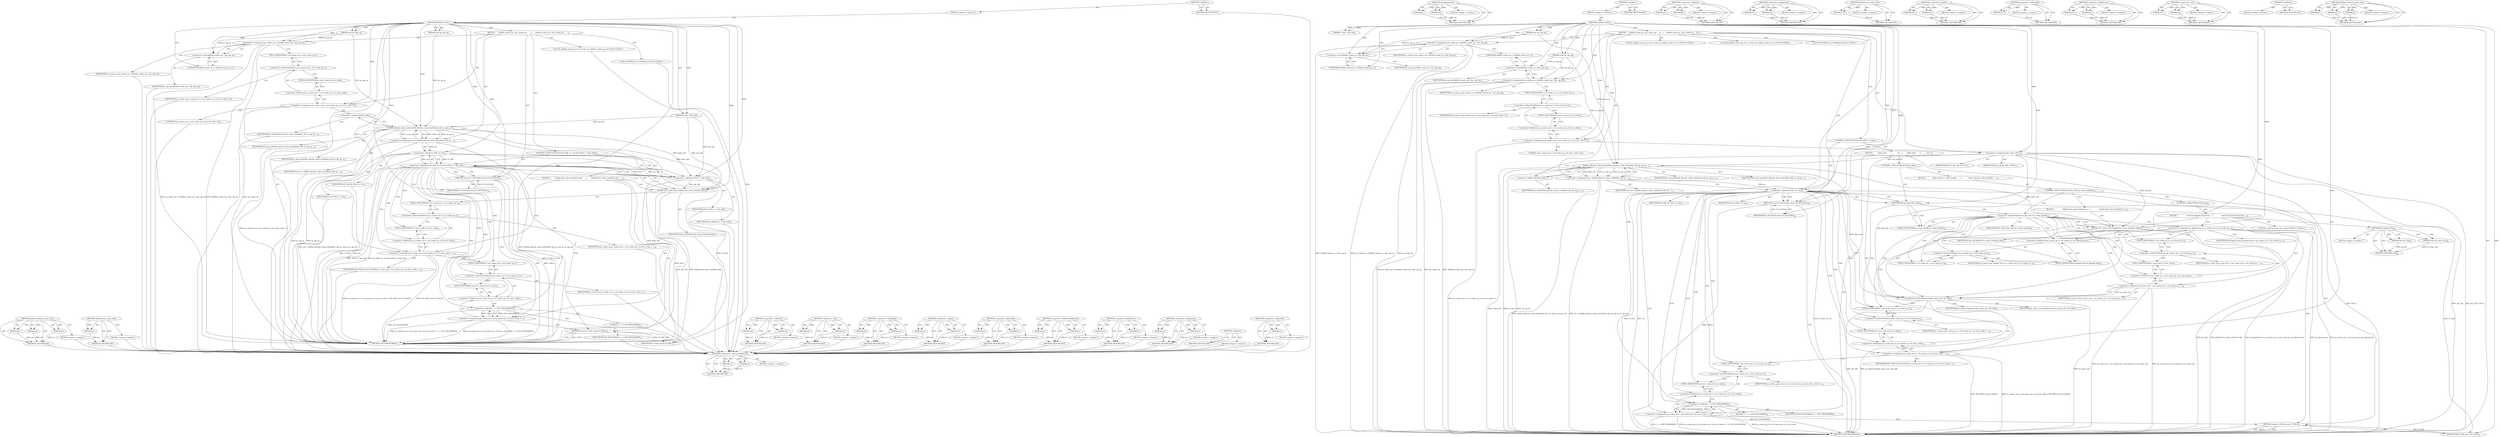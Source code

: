 digraph "ih264d_allocate_static_bufs" {
vulnerable_110 [label=<(METHOD,ih264d_allocate_static_bufs)>];
vulnerable_111 [label=<(PARAM,p1)>];
vulnerable_112 [label=<(PARAM,p2)>];
vulnerable_113 [label=<(PARAM,p3)>];
vulnerable_114 [label=<(BLOCK,&lt;empty&gt;,&lt;empty&gt;)>];
vulnerable_115 [label=<(METHOD_RETURN,ANY)>];
vulnerable_135 [label=<(METHOD,ih264d_free_static_bufs)>];
vulnerable_136 [label=<(PARAM,p1)>];
vulnerable_137 [label=<(BLOCK,&lt;empty&gt;,&lt;empty&gt;)>];
vulnerable_138 [label=<(METHOD_RETURN,ANY)>];
vulnerable_6 [label=<(METHOD,&lt;global&gt;)<SUB>1</SUB>>];
vulnerable_7 [label=<(BLOCK,&lt;empty&gt;,&lt;empty&gt;)<SUB>1</SUB>>];
vulnerable_8 [label=<(METHOD,ih264d_create)<SUB>1</SUB>>];
vulnerable_9 [label=<(PARAM,iv_obj_t *dec_hdl)<SUB>1</SUB>>];
vulnerable_10 [label=<(PARAM,void *pv_api_ip)<SUB>1</SUB>>];
vulnerable_11 [label=<(PARAM,void *pv_api_op)<SUB>1</SUB>>];
vulnerable_12 [label=<(BLOCK,{
     ih264d_create_op_t *ps_create_op;
 
    ...,{
     ih264d_create_op_t *ps_create_op;
 
    ...)<SUB>2</SUB>>];
vulnerable_13 [label="<(LOCAL,ih264d_create_op_t* ps_create_op: ih264d_create_op_t*)<SUB>3</SUB>>"];
vulnerable_14 [label="<(LOCAL,WORD32 ret: WORD32)<SUB>5</SUB>>"];
vulnerable_15 [label=<(&lt;operator&gt;.assignment,ps_create_op = (ih264d_create_op_t *)pv_api_op)<SUB>7</SUB>>];
vulnerable_16 [label=<(IDENTIFIER,ps_create_op,ps_create_op = (ih264d_create_op_t *)pv_api_op)<SUB>7</SUB>>];
vulnerable_17 [label=<(&lt;operator&gt;.cast,(ih264d_create_op_t *)pv_api_op)<SUB>7</SUB>>];
vulnerable_18 [label=<(UNKNOWN,ih264d_create_op_t *,ih264d_create_op_t *)<SUB>7</SUB>>];
vulnerable_19 [label=<(IDENTIFIER,pv_api_op,(ih264d_create_op_t *)pv_api_op)<SUB>7</SUB>>];
vulnerable_20 [label=<(&lt;operator&gt;.assignment,ps_create_op-&gt;s_ivd_create_op_t.u4_error_code = 0)<SUB>9</SUB>>];
vulnerable_21 [label=<(&lt;operator&gt;.fieldAccess,ps_create_op-&gt;s_ivd_create_op_t.u4_error_code)<SUB>9</SUB>>];
vulnerable_22 [label=<(&lt;operator&gt;.indirectFieldAccess,ps_create_op-&gt;s_ivd_create_op_t)<SUB>9</SUB>>];
vulnerable_23 [label=<(IDENTIFIER,ps_create_op,ps_create_op-&gt;s_ivd_create_op_t.u4_error_code = 0)<SUB>9</SUB>>];
vulnerable_24 [label=<(FIELD_IDENTIFIER,s_ivd_create_op_t,s_ivd_create_op_t)<SUB>9</SUB>>];
vulnerable_25 [label=<(FIELD_IDENTIFIER,u4_error_code,u4_error_code)<SUB>9</SUB>>];
vulnerable_26 [label=<(LITERAL,0,ps_create_op-&gt;s_ivd_create_op_t.u4_error_code = 0)<SUB>9</SUB>>];
vulnerable_27 [label=<(&lt;operator&gt;.assignment,ret = ih264d_allocate_static_bufs(&amp;dec_hdl, pv_...)<SUB>10</SUB>>];
vulnerable_28 [label=<(IDENTIFIER,ret,ret = ih264d_allocate_static_bufs(&amp;dec_hdl, pv_...)<SUB>10</SUB>>];
vulnerable_29 [label=<(ih264d_allocate_static_bufs,ih264d_allocate_static_bufs(&amp;dec_hdl, pv_api_ip...)<SUB>10</SUB>>];
vulnerable_30 [label=<(&lt;operator&gt;.addressOf,&amp;dec_hdl)<SUB>10</SUB>>];
vulnerable_31 [label=<(IDENTIFIER,dec_hdl,ih264d_allocate_static_bufs(&amp;dec_hdl, pv_api_ip...)<SUB>10</SUB>>];
vulnerable_32 [label=<(IDENTIFIER,pv_api_ip,ih264d_allocate_static_bufs(&amp;dec_hdl, pv_api_ip...)<SUB>10</SUB>>];
vulnerable_33 [label=<(IDENTIFIER,pv_api_op,ih264d_allocate_static_bufs(&amp;dec_hdl, pv_api_ip...)<SUB>10</SUB>>];
vulnerable_34 [label=<(CONTROL_STRUCTURE,IF,if ((IV_FAIL == ret) &amp;&amp; (NULL != dec_hdl)))<SUB>13</SUB>>];
vulnerable_35 [label=<(&lt;operator&gt;.logicalAnd,(IV_FAIL == ret) &amp;&amp; (NULL != dec_hdl))<SUB>13</SUB>>];
vulnerable_36 [label=<(&lt;operator&gt;.equals,IV_FAIL == ret)<SUB>13</SUB>>];
vulnerable_37 [label=<(IDENTIFIER,IV_FAIL,IV_FAIL == ret)<SUB>13</SUB>>];
vulnerable_38 [label=<(IDENTIFIER,ret,IV_FAIL == ret)<SUB>13</SUB>>];
vulnerable_39 [label=<(&lt;operator&gt;.notEquals,NULL != dec_hdl)<SUB>13</SUB>>];
vulnerable_40 [label=<(IDENTIFIER,NULL,NULL != dec_hdl)<SUB>13</SUB>>];
vulnerable_41 [label=<(IDENTIFIER,dec_hdl,NULL != dec_hdl)<SUB>13</SUB>>];
vulnerable_42 [label=<(BLOCK,{
        ih264d_free_static_bufs(dec_hdl);
   ...,{
        ih264d_free_static_bufs(dec_hdl);
   ...)<SUB>14</SUB>>];
vulnerable_43 [label=<(ih264d_free_static_bufs,ih264d_free_static_bufs(dec_hdl))<SUB>15</SUB>>];
vulnerable_44 [label=<(IDENTIFIER,dec_hdl,ih264d_free_static_bufs(dec_hdl))<SUB>15</SUB>>];
vulnerable_45 [label=<(&lt;operator&gt;.assignment,ps_create_op-&gt;s_ivd_create_op_t.u4_error_code =...)<SUB>16</SUB>>];
vulnerable_46 [label=<(&lt;operator&gt;.fieldAccess,ps_create_op-&gt;s_ivd_create_op_t.u4_error_code)<SUB>16</SUB>>];
vulnerable_47 [label=<(&lt;operator&gt;.indirectFieldAccess,ps_create_op-&gt;s_ivd_create_op_t)<SUB>16</SUB>>];
vulnerable_48 [label=<(IDENTIFIER,ps_create_op,ps_create_op-&gt;s_ivd_create_op_t.u4_error_code =...)<SUB>16</SUB>>];
vulnerable_49 [label=<(FIELD_IDENTIFIER,s_ivd_create_op_t,s_ivd_create_op_t)<SUB>16</SUB>>];
vulnerable_50 [label=<(FIELD_IDENTIFIER,u4_error_code,u4_error_code)<SUB>16</SUB>>];
vulnerable_51 [label=<(IDENTIFIER,IVD_MEM_ALLOC_FAILED,ps_create_op-&gt;s_ivd_create_op_t.u4_error_code =...)<SUB>16</SUB>>];
vulnerable_52 [label=<(&lt;operator&gt;.assignment,ps_create_op-&gt;s_ivd_create_op_t.u4_error_code =...)<SUB>17</SUB>>];
vulnerable_53 [label=<(&lt;operator&gt;.fieldAccess,ps_create_op-&gt;s_ivd_create_op_t.u4_error_code)<SUB>17</SUB>>];
vulnerable_54 [label=<(&lt;operator&gt;.indirectFieldAccess,ps_create_op-&gt;s_ivd_create_op_t)<SUB>17</SUB>>];
vulnerable_55 [label=<(IDENTIFIER,ps_create_op,ps_create_op-&gt;s_ivd_create_op_t.u4_error_code =...)<SUB>17</SUB>>];
vulnerable_56 [label=<(FIELD_IDENTIFIER,s_ivd_create_op_t,s_ivd_create_op_t)<SUB>17</SUB>>];
vulnerable_57 [label=<(FIELD_IDENTIFIER,u4_error_code,u4_error_code)<SUB>17</SUB>>];
vulnerable_58 [label=<(&lt;operator&gt;.shiftLeft,1 &lt;&lt; IVD_FATALERROR)<SUB>17</SUB>>];
vulnerable_59 [label=<(LITERAL,1,1 &lt;&lt; IVD_FATALERROR)<SUB>17</SUB>>];
vulnerable_60 [label=<(IDENTIFIER,IVD_FATALERROR,1 &lt;&lt; IVD_FATALERROR)<SUB>17</SUB>>];
vulnerable_61 [label=<(RETURN,return IV_FAIL;,return IV_FAIL;)<SUB>19</SUB>>];
vulnerable_62 [label=<(IDENTIFIER,IV_FAIL,return IV_FAIL;)<SUB>19</SUB>>];
vulnerable_63 [label=<(RETURN,return IV_SUCCESS;,return IV_SUCCESS;)<SUB>22</SUB>>];
vulnerable_64 [label=<(IDENTIFIER,IV_SUCCESS,return IV_SUCCESS;)<SUB>22</SUB>>];
vulnerable_65 [label=<(METHOD_RETURN,WORD32)<SUB>1</SUB>>];
vulnerable_67 [label=<(METHOD_RETURN,ANY)<SUB>1</SUB>>];
vulnerable_139 [label=<(METHOD,&lt;operator&gt;.shiftLeft)>];
vulnerable_140 [label=<(PARAM,p1)>];
vulnerable_141 [label=<(PARAM,p2)>];
vulnerable_142 [label=<(BLOCK,&lt;empty&gt;,&lt;empty&gt;)>];
vulnerable_143 [label=<(METHOD_RETURN,ANY)>];
vulnerable_95 [label=<(METHOD,&lt;operator&gt;.cast)>];
vulnerable_96 [label=<(PARAM,p1)>];
vulnerable_97 [label=<(PARAM,p2)>];
vulnerable_98 [label=<(BLOCK,&lt;empty&gt;,&lt;empty&gt;)>];
vulnerable_99 [label=<(METHOD_RETURN,ANY)>];
vulnerable_130 [label=<(METHOD,&lt;operator&gt;.notEquals)>];
vulnerable_131 [label=<(PARAM,p1)>];
vulnerable_132 [label=<(PARAM,p2)>];
vulnerable_133 [label=<(BLOCK,&lt;empty&gt;,&lt;empty&gt;)>];
vulnerable_134 [label=<(METHOD_RETURN,ANY)>];
vulnerable_125 [label=<(METHOD,&lt;operator&gt;.equals)>];
vulnerable_126 [label=<(PARAM,p1)>];
vulnerable_127 [label=<(PARAM,p2)>];
vulnerable_128 [label=<(BLOCK,&lt;empty&gt;,&lt;empty&gt;)>];
vulnerable_129 [label=<(METHOD_RETURN,ANY)>];
vulnerable_120 [label=<(METHOD,&lt;operator&gt;.logicalAnd)>];
vulnerable_121 [label=<(PARAM,p1)>];
vulnerable_122 [label=<(PARAM,p2)>];
vulnerable_123 [label=<(BLOCK,&lt;empty&gt;,&lt;empty&gt;)>];
vulnerable_124 [label=<(METHOD_RETURN,ANY)>];
vulnerable_105 [label=<(METHOD,&lt;operator&gt;.indirectFieldAccess)>];
vulnerable_106 [label=<(PARAM,p1)>];
vulnerable_107 [label=<(PARAM,p2)>];
vulnerable_108 [label=<(BLOCK,&lt;empty&gt;,&lt;empty&gt;)>];
vulnerable_109 [label=<(METHOD_RETURN,ANY)>];
vulnerable_100 [label=<(METHOD,&lt;operator&gt;.fieldAccess)>];
vulnerable_101 [label=<(PARAM,p1)>];
vulnerable_102 [label=<(PARAM,p2)>];
vulnerable_103 [label=<(BLOCK,&lt;empty&gt;,&lt;empty&gt;)>];
vulnerable_104 [label=<(METHOD_RETURN,ANY)>];
vulnerable_90 [label=<(METHOD,&lt;operator&gt;.assignment)>];
vulnerable_91 [label=<(PARAM,p1)>];
vulnerable_92 [label=<(PARAM,p2)>];
vulnerable_93 [label=<(BLOCK,&lt;empty&gt;,&lt;empty&gt;)>];
vulnerable_94 [label=<(METHOD_RETURN,ANY)>];
vulnerable_84 [label=<(METHOD,&lt;global&gt;)<SUB>1</SUB>>];
vulnerable_85 [label=<(BLOCK,&lt;empty&gt;,&lt;empty&gt;)>];
vulnerable_86 [label=<(METHOD_RETURN,ANY)>];
vulnerable_116 [label=<(METHOD,&lt;operator&gt;.addressOf)>];
vulnerable_117 [label=<(PARAM,p1)>];
vulnerable_118 [label=<(BLOCK,&lt;empty&gt;,&lt;empty&gt;)>];
vulnerable_119 [label=<(METHOD_RETURN,ANY)>];
fixed_146 [label=<(METHOD,&lt;operator&gt;.indirectFieldAccess)>];
fixed_147 [label=<(PARAM,p1)>];
fixed_148 [label=<(PARAM,p2)>];
fixed_149 [label=<(BLOCK,&lt;empty&gt;,&lt;empty&gt;)>];
fixed_150 [label=<(METHOD_RETURN,ANY)>];
fixed_170 [label=<(METHOD,pf_aligned_free)>];
fixed_171 [label=<(PARAM,p1)>];
fixed_172 [label=<(PARAM,p2)>];
fixed_173 [label=<(BLOCK,&lt;empty&gt;,&lt;empty&gt;)>];
fixed_174 [label=<(METHOD_RETURN,ANY)>];
fixed_6 [label=<(METHOD,&lt;global&gt;)<SUB>1</SUB>>];
fixed_7 [label=<(BLOCK,&lt;empty&gt;,&lt;empty&gt;)<SUB>1</SUB>>];
fixed_8 [label=<(METHOD,ih264d_create)<SUB>1</SUB>>];
fixed_9 [label=<(PARAM,iv_obj_t *dec_hdl)<SUB>1</SUB>>];
fixed_10 [label=<(PARAM,void *pv_api_ip)<SUB>1</SUB>>];
fixed_11 [label=<(PARAM,void *pv_api_op)<SUB>1</SUB>>];
fixed_12 [label=<(BLOCK,{
    ih264d_create_ip_t *ps_create_ip;
     ih...,{
    ih264d_create_ip_t *ps_create_ip;
     ih...)<SUB>2</SUB>>];
fixed_13 [label="<(LOCAL,ih264d_create_ip_t* ps_create_ip: ih264d_create_ip_t*)<SUB>3</SUB>>"];
fixed_14 [label="<(LOCAL,ih264d_create_op_t* ps_create_op: ih264d_create_op_t*)<SUB>4</SUB>>"];
fixed_15 [label="<(LOCAL,WORD32 ret: WORD32)<SUB>6</SUB>>"];
fixed_16 [label=<(&lt;operator&gt;.assignment,ps_create_ip = (ih264d_create_ip_t *)pv_api_ip)<SUB>8</SUB>>];
fixed_17 [label=<(IDENTIFIER,ps_create_ip,ps_create_ip = (ih264d_create_ip_t *)pv_api_ip)<SUB>8</SUB>>];
fixed_18 [label=<(&lt;operator&gt;.cast,(ih264d_create_ip_t *)pv_api_ip)<SUB>8</SUB>>];
fixed_19 [label=<(UNKNOWN,ih264d_create_ip_t *,ih264d_create_ip_t *)<SUB>8</SUB>>];
fixed_20 [label=<(IDENTIFIER,pv_api_ip,(ih264d_create_ip_t *)pv_api_ip)<SUB>8</SUB>>];
fixed_21 [label=<(&lt;operator&gt;.assignment,ps_create_op = (ih264d_create_op_t *)pv_api_op)<SUB>9</SUB>>];
fixed_22 [label=<(IDENTIFIER,ps_create_op,ps_create_op = (ih264d_create_op_t *)pv_api_op)<SUB>9</SUB>>];
fixed_23 [label=<(&lt;operator&gt;.cast,(ih264d_create_op_t *)pv_api_op)<SUB>9</SUB>>];
fixed_24 [label=<(UNKNOWN,ih264d_create_op_t *,ih264d_create_op_t *)<SUB>9</SUB>>];
fixed_25 [label=<(IDENTIFIER,pv_api_op,(ih264d_create_op_t *)pv_api_op)<SUB>9</SUB>>];
fixed_26 [label=<(&lt;operator&gt;.assignment,ps_create_op-&gt;s_ivd_create_op_t.u4_error_code = 0)<SUB>11</SUB>>];
fixed_27 [label=<(&lt;operator&gt;.fieldAccess,ps_create_op-&gt;s_ivd_create_op_t.u4_error_code)<SUB>11</SUB>>];
fixed_28 [label=<(&lt;operator&gt;.indirectFieldAccess,ps_create_op-&gt;s_ivd_create_op_t)<SUB>11</SUB>>];
fixed_29 [label=<(IDENTIFIER,ps_create_op,ps_create_op-&gt;s_ivd_create_op_t.u4_error_code = 0)<SUB>11</SUB>>];
fixed_30 [label=<(FIELD_IDENTIFIER,s_ivd_create_op_t,s_ivd_create_op_t)<SUB>11</SUB>>];
fixed_31 [label=<(FIELD_IDENTIFIER,u4_error_code,u4_error_code)<SUB>11</SUB>>];
fixed_32 [label=<(LITERAL,0,ps_create_op-&gt;s_ivd_create_op_t.u4_error_code = 0)<SUB>11</SUB>>];
fixed_33 [label=<(&lt;operator&gt;.assignment,dec_hdl = NULL)<SUB>12</SUB>>];
fixed_34 [label=<(IDENTIFIER,dec_hdl,dec_hdl = NULL)<SUB>12</SUB>>];
fixed_35 [label=<(IDENTIFIER,NULL,dec_hdl = NULL)<SUB>12</SUB>>];
fixed_36 [label=<(&lt;operator&gt;.assignment,ret = ih264d_allocate_static_bufs(&amp;dec_hdl, pv_...)<SUB>13</SUB>>];
fixed_37 [label=<(IDENTIFIER,ret,ret = ih264d_allocate_static_bufs(&amp;dec_hdl, pv_...)<SUB>13</SUB>>];
fixed_38 [label=<(ih264d_allocate_static_bufs,ih264d_allocate_static_bufs(&amp;dec_hdl, pv_api_ip...)<SUB>13</SUB>>];
fixed_39 [label=<(&lt;operator&gt;.addressOf,&amp;dec_hdl)<SUB>13</SUB>>];
fixed_40 [label=<(IDENTIFIER,dec_hdl,ih264d_allocate_static_bufs(&amp;dec_hdl, pv_api_ip...)<SUB>13</SUB>>];
fixed_41 [label=<(IDENTIFIER,pv_api_ip,ih264d_allocate_static_bufs(&amp;dec_hdl, pv_api_ip...)<SUB>13</SUB>>];
fixed_42 [label=<(IDENTIFIER,pv_api_op,ih264d_allocate_static_bufs(&amp;dec_hdl, pv_api_ip...)<SUB>13</SUB>>];
fixed_43 [label=<(CONTROL_STRUCTURE,IF,if (IV_FAIL == ret))<SUB>16</SUB>>];
fixed_44 [label=<(&lt;operator&gt;.equals,IV_FAIL == ret)<SUB>16</SUB>>];
fixed_45 [label=<(IDENTIFIER,IV_FAIL,IV_FAIL == ret)<SUB>16</SUB>>];
fixed_46 [label=<(IDENTIFIER,ret,IV_FAIL == ret)<SUB>16</SUB>>];
fixed_47 [label=<(BLOCK,{
        if(dec_hdl)
        {
            if(...,{
        if(dec_hdl)
        {
            if(...)<SUB>17</SUB>>];
fixed_48 [label=<(CONTROL_STRUCTURE,IF,if (dec_hdl))<SUB>18</SUB>>];
fixed_49 [label=<(IDENTIFIER,dec_hdl,if (dec_hdl))<SUB>18</SUB>>];
fixed_50 [label=<(BLOCK,{
            if(dec_hdl-&gt;pv_codec_handle)
    ...,{
            if(dec_hdl-&gt;pv_codec_handle)
    ...)<SUB>19</SUB>>];
fixed_51 [label=<(CONTROL_STRUCTURE,IF,if (dec_hdl-&gt;pv_codec_handle))<SUB>20</SUB>>];
fixed_52 [label=<(&lt;operator&gt;.indirectFieldAccess,dec_hdl-&gt;pv_codec_handle)<SUB>20</SUB>>];
fixed_53 [label=<(IDENTIFIER,dec_hdl,if (dec_hdl-&gt;pv_codec_handle))<SUB>20</SUB>>];
fixed_54 [label=<(FIELD_IDENTIFIER,pv_codec_handle,pv_codec_handle)<SUB>20</SUB>>];
fixed_55 [label=<(BLOCK,{
                ih264d_free_static_bufs(dec_h...,{
                ih264d_free_static_bufs(dec_h...)<SUB>21</SUB>>];
fixed_56 [label=<(ih264d_free_static_bufs,ih264d_free_static_bufs(dec_hdl))<SUB>22</SUB>>];
fixed_57 [label=<(IDENTIFIER,dec_hdl,ih264d_free_static_bufs(dec_hdl))<SUB>22</SUB>>];
fixed_58 [label=<(CONTROL_STRUCTURE,ELSE,else)<SUB>25</SUB>>];
fixed_59 [label=<(BLOCK,{
                void (*pf_aligned_free)(void ...,{
                void (*pf_aligned_free)(void ...)<SUB>25</SUB>>];
fixed_60 [label=<(METHOD,pf_aligned_free)<SUB>26</SUB>>];
fixed_61 [label=<(PARAM,void *pv_mem_ctxt)<SUB>26</SUB>>];
fixed_62 [label=<(PARAM,void *pv_buf)<SUB>26</SUB>>];
fixed_63 [label=<(BLOCK,&lt;empty&gt;,&lt;empty&gt;)>];
fixed_64 [label=<(METHOD_RETURN,void)<SUB>26</SUB>>];
fixed_66 [label="<(LOCAL,void* pv_mem_ctxt: void*)<SUB>27</SUB>>"];
fixed_67 [label=<(&lt;operator&gt;.assignment,pf_aligned_free = ps_create_ip-&gt;s_ivd_create_ip...)<SUB>29</SUB>>];
fixed_68 [label=<(IDENTIFIER,pf_aligned_free,pf_aligned_free = ps_create_ip-&gt;s_ivd_create_ip...)<SUB>29</SUB>>];
fixed_69 [label=<(&lt;operator&gt;.fieldAccess,ps_create_ip-&gt;s_ivd_create_ip_t.pf_aligned_free)<SUB>29</SUB>>];
fixed_70 [label=<(&lt;operator&gt;.indirectFieldAccess,ps_create_ip-&gt;s_ivd_create_ip_t)<SUB>29</SUB>>];
fixed_71 [label=<(IDENTIFIER,ps_create_ip,pf_aligned_free = ps_create_ip-&gt;s_ivd_create_ip...)<SUB>29</SUB>>];
fixed_72 [label=<(FIELD_IDENTIFIER,s_ivd_create_ip_t,s_ivd_create_ip_t)<SUB>29</SUB>>];
fixed_73 [label=<(FIELD_IDENTIFIER,pf_aligned_free,pf_aligned_free)<SUB>29</SUB>>];
fixed_74 [label=<(&lt;operator&gt;.assignment,pv_mem_ctxt  = ps_create_ip-&gt;s_ivd_create_ip_t....)<SUB>30</SUB>>];
fixed_75 [label=<(IDENTIFIER,pv_mem_ctxt,pv_mem_ctxt  = ps_create_ip-&gt;s_ivd_create_ip_t....)<SUB>30</SUB>>];
fixed_76 [label=<(&lt;operator&gt;.fieldAccess,ps_create_ip-&gt;s_ivd_create_ip_t.pv_mem_ctxt)<SUB>30</SUB>>];
fixed_77 [label=<(&lt;operator&gt;.indirectFieldAccess,ps_create_ip-&gt;s_ivd_create_ip_t)<SUB>30</SUB>>];
fixed_78 [label=<(IDENTIFIER,ps_create_ip,pv_mem_ctxt  = ps_create_ip-&gt;s_ivd_create_ip_t....)<SUB>30</SUB>>];
fixed_79 [label=<(FIELD_IDENTIFIER,s_ivd_create_ip_t,s_ivd_create_ip_t)<SUB>30</SUB>>];
fixed_80 [label=<(FIELD_IDENTIFIER,pv_mem_ctxt,pv_mem_ctxt)<SUB>30</SUB>>];
fixed_81 [label=<(pf_aligned_free,pf_aligned_free(pv_mem_ctxt, dec_hdl))<SUB>31</SUB>>];
fixed_82 [label=<(IDENTIFIER,pv_mem_ctxt,pf_aligned_free(pv_mem_ctxt, dec_hdl))<SUB>31</SUB>>];
fixed_83 [label=<(IDENTIFIER,dec_hdl,pf_aligned_free(pv_mem_ctxt, dec_hdl))<SUB>31</SUB>>];
fixed_84 [label=<(&lt;operator&gt;.assignment,ps_create_op-&gt;s_ivd_create_op_t.u4_error_code =...)<SUB>34</SUB>>];
fixed_85 [label=<(&lt;operator&gt;.fieldAccess,ps_create_op-&gt;s_ivd_create_op_t.u4_error_code)<SUB>34</SUB>>];
fixed_86 [label=<(&lt;operator&gt;.indirectFieldAccess,ps_create_op-&gt;s_ivd_create_op_t)<SUB>34</SUB>>];
fixed_87 [label=<(IDENTIFIER,ps_create_op,ps_create_op-&gt;s_ivd_create_op_t.u4_error_code =...)<SUB>34</SUB>>];
fixed_88 [label=<(FIELD_IDENTIFIER,s_ivd_create_op_t,s_ivd_create_op_t)<SUB>34</SUB>>];
fixed_89 [label=<(FIELD_IDENTIFIER,u4_error_code,u4_error_code)<SUB>34</SUB>>];
fixed_90 [label=<(IDENTIFIER,IVD_MEM_ALLOC_FAILED,ps_create_op-&gt;s_ivd_create_op_t.u4_error_code =...)<SUB>34</SUB>>];
fixed_91 [label=<(&lt;operator&gt;.assignment,ps_create_op-&gt;s_ivd_create_op_t.u4_error_code =...)<SUB>35</SUB>>];
fixed_92 [label=<(&lt;operator&gt;.fieldAccess,ps_create_op-&gt;s_ivd_create_op_t.u4_error_code)<SUB>35</SUB>>];
fixed_93 [label=<(&lt;operator&gt;.indirectFieldAccess,ps_create_op-&gt;s_ivd_create_op_t)<SUB>35</SUB>>];
fixed_94 [label=<(IDENTIFIER,ps_create_op,ps_create_op-&gt;s_ivd_create_op_t.u4_error_code =...)<SUB>35</SUB>>];
fixed_95 [label=<(FIELD_IDENTIFIER,s_ivd_create_op_t,s_ivd_create_op_t)<SUB>35</SUB>>];
fixed_96 [label=<(FIELD_IDENTIFIER,u4_error_code,u4_error_code)<SUB>35</SUB>>];
fixed_97 [label=<(&lt;operator&gt;.shiftLeft,1 &lt;&lt; IVD_FATALERROR)<SUB>35</SUB>>];
fixed_98 [label=<(LITERAL,1,1 &lt;&lt; IVD_FATALERROR)<SUB>35</SUB>>];
fixed_99 [label=<(IDENTIFIER,IVD_FATALERROR,1 &lt;&lt; IVD_FATALERROR)<SUB>35</SUB>>];
fixed_100 [label=<(RETURN,return IV_FAIL;,return IV_FAIL;)<SUB>37</SUB>>];
fixed_101 [label=<(IDENTIFIER,IV_FAIL,return IV_FAIL;)<SUB>37</SUB>>];
fixed_102 [label=<(RETURN,return IV_SUCCESS;,return IV_SUCCESS;)<SUB>40</SUB>>];
fixed_103 [label=<(IDENTIFIER,IV_SUCCESS,return IV_SUCCESS;)<SUB>40</SUB>>];
fixed_104 [label=<(METHOD_RETURN,WORD32)<SUB>1</SUB>>];
fixed_106 [label=<(METHOD_RETURN,ANY)<SUB>1</SUB>>];
fixed_175 [label=<(METHOD,&lt;operator&gt;.shiftLeft)>];
fixed_176 [label=<(PARAM,p1)>];
fixed_177 [label=<(PARAM,p2)>];
fixed_178 [label=<(BLOCK,&lt;empty&gt;,&lt;empty&gt;)>];
fixed_179 [label=<(METHOD_RETURN,ANY)>];
fixed_131 [label=<(METHOD,&lt;operator&gt;.assignment)>];
fixed_132 [label=<(PARAM,p1)>];
fixed_133 [label=<(PARAM,p2)>];
fixed_134 [label=<(BLOCK,&lt;empty&gt;,&lt;empty&gt;)>];
fixed_135 [label=<(METHOD_RETURN,ANY)>];
fixed_166 [label=<(METHOD,ih264d_free_static_bufs)>];
fixed_167 [label=<(PARAM,p1)>];
fixed_168 [label=<(BLOCK,&lt;empty&gt;,&lt;empty&gt;)>];
fixed_169 [label=<(METHOD_RETURN,ANY)>];
fixed_161 [label=<(METHOD,&lt;operator&gt;.equals)>];
fixed_162 [label=<(PARAM,p1)>];
fixed_163 [label=<(PARAM,p2)>];
fixed_164 [label=<(BLOCK,&lt;empty&gt;,&lt;empty&gt;)>];
fixed_165 [label=<(METHOD_RETURN,ANY)>];
fixed_157 [label=<(METHOD,&lt;operator&gt;.addressOf)>];
fixed_158 [label=<(PARAM,p1)>];
fixed_159 [label=<(BLOCK,&lt;empty&gt;,&lt;empty&gt;)>];
fixed_160 [label=<(METHOD_RETURN,ANY)>];
fixed_141 [label=<(METHOD,&lt;operator&gt;.fieldAccess)>];
fixed_142 [label=<(PARAM,p1)>];
fixed_143 [label=<(PARAM,p2)>];
fixed_144 [label=<(BLOCK,&lt;empty&gt;,&lt;empty&gt;)>];
fixed_145 [label=<(METHOD_RETURN,ANY)>];
fixed_136 [label=<(METHOD,&lt;operator&gt;.cast)>];
fixed_137 [label=<(PARAM,p1)>];
fixed_138 [label=<(PARAM,p2)>];
fixed_139 [label=<(BLOCK,&lt;empty&gt;,&lt;empty&gt;)>];
fixed_140 [label=<(METHOD_RETURN,ANY)>];
fixed_125 [label=<(METHOD,&lt;global&gt;)<SUB>1</SUB>>];
fixed_126 [label=<(BLOCK,&lt;empty&gt;,&lt;empty&gt;)>];
fixed_127 [label=<(METHOD_RETURN,ANY)>];
fixed_151 [label=<(METHOD,ih264d_allocate_static_bufs)>];
fixed_152 [label=<(PARAM,p1)>];
fixed_153 [label=<(PARAM,p2)>];
fixed_154 [label=<(PARAM,p3)>];
fixed_155 [label=<(BLOCK,&lt;empty&gt;,&lt;empty&gt;)>];
fixed_156 [label=<(METHOD_RETURN,ANY)>];
vulnerable_110 -> vulnerable_111  [key=0, label="AST: "];
vulnerable_110 -> vulnerable_111  [key=1, label="DDG: "];
vulnerable_110 -> vulnerable_114  [key=0, label="AST: "];
vulnerable_110 -> vulnerable_112  [key=0, label="AST: "];
vulnerable_110 -> vulnerable_112  [key=1, label="DDG: "];
vulnerable_110 -> vulnerable_115  [key=0, label="AST: "];
vulnerable_110 -> vulnerable_115  [key=1, label="CFG: "];
vulnerable_110 -> vulnerable_113  [key=0, label="AST: "];
vulnerable_110 -> vulnerable_113  [key=1, label="DDG: "];
vulnerable_111 -> vulnerable_115  [key=0, label="DDG: p1"];
vulnerable_112 -> vulnerable_115  [key=0, label="DDG: p2"];
vulnerable_113 -> vulnerable_115  [key=0, label="DDG: p3"];
vulnerable_114 -> fixed_146  [key=0];
vulnerable_115 -> fixed_146  [key=0];
vulnerable_135 -> vulnerable_136  [key=0, label="AST: "];
vulnerable_135 -> vulnerable_136  [key=1, label="DDG: "];
vulnerable_135 -> vulnerable_137  [key=0, label="AST: "];
vulnerable_135 -> vulnerable_138  [key=0, label="AST: "];
vulnerable_135 -> vulnerable_138  [key=1, label="CFG: "];
vulnerable_136 -> vulnerable_138  [key=0, label="DDG: p1"];
vulnerable_137 -> fixed_146  [key=0];
vulnerable_138 -> fixed_146  [key=0];
vulnerable_6 -> vulnerable_7  [key=0, label="AST: "];
vulnerable_6 -> vulnerable_67  [key=0, label="AST: "];
vulnerable_6 -> vulnerable_67  [key=1, label="CFG: "];
vulnerable_7 -> vulnerable_8  [key=0, label="AST: "];
vulnerable_8 -> vulnerable_9  [key=0, label="AST: "];
vulnerable_8 -> vulnerable_9  [key=1, label="DDG: "];
vulnerable_8 -> vulnerable_10  [key=0, label="AST: "];
vulnerable_8 -> vulnerable_10  [key=1, label="DDG: "];
vulnerable_8 -> vulnerable_11  [key=0, label="AST: "];
vulnerable_8 -> vulnerable_11  [key=1, label="DDG: "];
vulnerable_8 -> vulnerable_12  [key=0, label="AST: "];
vulnerable_8 -> vulnerable_65  [key=0, label="AST: "];
vulnerable_8 -> vulnerable_18  [key=0, label="CFG: "];
vulnerable_8 -> vulnerable_15  [key=0, label="DDG: "];
vulnerable_8 -> vulnerable_20  [key=0, label="DDG: "];
vulnerable_8 -> vulnerable_63  [key=0, label="DDG: "];
vulnerable_8 -> vulnerable_64  [key=0, label="DDG: "];
vulnerable_8 -> vulnerable_17  [key=0, label="DDG: "];
vulnerable_8 -> vulnerable_29  [key=0, label="DDG: "];
vulnerable_8 -> vulnerable_45  [key=0, label="DDG: "];
vulnerable_8 -> vulnerable_36  [key=0, label="DDG: "];
vulnerable_8 -> vulnerable_39  [key=0, label="DDG: "];
vulnerable_8 -> vulnerable_43  [key=0, label="DDG: "];
vulnerable_8 -> vulnerable_62  [key=0, label="DDG: "];
vulnerable_8 -> vulnerable_58  [key=0, label="DDG: "];
vulnerable_9 -> vulnerable_29  [key=0, label="DDG: dec_hdl"];
vulnerable_9 -> vulnerable_39  [key=0, label="DDG: dec_hdl"];
vulnerable_9 -> vulnerable_43  [key=0, label="DDG: dec_hdl"];
vulnerable_10 -> vulnerable_29  [key=0, label="DDG: pv_api_ip"];
vulnerable_11 -> vulnerable_15  [key=0, label="DDG: pv_api_op"];
vulnerable_11 -> vulnerable_17  [key=0, label="DDG: pv_api_op"];
vulnerable_11 -> vulnerable_29  [key=0, label="DDG: pv_api_op"];
vulnerable_12 -> vulnerable_13  [key=0, label="AST: "];
vulnerable_12 -> vulnerable_14  [key=0, label="AST: "];
vulnerable_12 -> vulnerable_15  [key=0, label="AST: "];
vulnerable_12 -> vulnerable_20  [key=0, label="AST: "];
vulnerable_12 -> vulnerable_27  [key=0, label="AST: "];
vulnerable_12 -> vulnerable_34  [key=0, label="AST: "];
vulnerable_12 -> vulnerable_63  [key=0, label="AST: "];
vulnerable_13 -> fixed_146  [key=0];
vulnerable_14 -> fixed_146  [key=0];
vulnerable_15 -> vulnerable_16  [key=0, label="AST: "];
vulnerable_15 -> vulnerable_17  [key=0, label="AST: "];
vulnerable_15 -> vulnerable_24  [key=0, label="CFG: "];
vulnerable_15 -> vulnerable_65  [key=0, label="DDG: ps_create_op"];
vulnerable_15 -> vulnerable_65  [key=1, label="DDG: (ih264d_create_op_t *)pv_api_op"];
vulnerable_15 -> vulnerable_65  [key=2, label="DDG: ps_create_op = (ih264d_create_op_t *)pv_api_op"];
vulnerable_16 -> fixed_146  [key=0];
vulnerable_17 -> vulnerable_18  [key=0, label="AST: "];
vulnerable_17 -> vulnerable_19  [key=0, label="AST: "];
vulnerable_17 -> vulnerable_15  [key=0, label="CFG: "];
vulnerable_18 -> vulnerable_17  [key=0, label="CFG: "];
vulnerable_19 -> fixed_146  [key=0];
vulnerable_20 -> vulnerable_21  [key=0, label="AST: "];
vulnerable_20 -> vulnerable_26  [key=0, label="AST: "];
vulnerable_20 -> vulnerable_30  [key=0, label="CFG: "];
vulnerable_20 -> vulnerable_65  [key=0, label="DDG: ps_create_op-&gt;s_ivd_create_op_t.u4_error_code = 0"];
vulnerable_21 -> vulnerable_22  [key=0, label="AST: "];
vulnerable_21 -> vulnerable_25  [key=0, label="AST: "];
vulnerable_21 -> vulnerable_20  [key=0, label="CFG: "];
vulnerable_22 -> vulnerable_23  [key=0, label="AST: "];
vulnerable_22 -> vulnerable_24  [key=0, label="AST: "];
vulnerable_22 -> vulnerable_25  [key=0, label="CFG: "];
vulnerable_23 -> fixed_146  [key=0];
vulnerable_24 -> vulnerable_22  [key=0, label="CFG: "];
vulnerable_25 -> vulnerable_21  [key=0, label="CFG: "];
vulnerable_26 -> fixed_146  [key=0];
vulnerable_27 -> vulnerable_28  [key=0, label="AST: "];
vulnerable_27 -> vulnerable_29  [key=0, label="AST: "];
vulnerable_27 -> vulnerable_36  [key=0, label="CFG: "];
vulnerable_27 -> vulnerable_36  [key=1, label="DDG: ret"];
vulnerable_27 -> vulnerable_65  [key=0, label="DDG: ih264d_allocate_static_bufs(&amp;dec_hdl, pv_api_ip, pv_api_op)"];
vulnerable_27 -> vulnerable_65  [key=1, label="DDG: ret = ih264d_allocate_static_bufs(&amp;dec_hdl, pv_api_ip, pv_api_op)"];
vulnerable_28 -> fixed_146  [key=0];
vulnerable_29 -> vulnerable_30  [key=0, label="AST: "];
vulnerable_29 -> vulnerable_32  [key=0, label="AST: "];
vulnerable_29 -> vulnerable_33  [key=0, label="AST: "];
vulnerable_29 -> vulnerable_27  [key=0, label="CFG: "];
vulnerable_29 -> vulnerable_27  [key=1, label="DDG: &amp;dec_hdl"];
vulnerable_29 -> vulnerable_27  [key=2, label="DDG: pv_api_ip"];
vulnerable_29 -> vulnerable_27  [key=3, label="DDG: pv_api_op"];
vulnerable_29 -> vulnerable_65  [key=0, label="DDG: &amp;dec_hdl"];
vulnerable_29 -> vulnerable_65  [key=1, label="DDG: pv_api_ip"];
vulnerable_29 -> vulnerable_65  [key=2, label="DDG: pv_api_op"];
vulnerable_29 -> vulnerable_39  [key=0, label="DDG: &amp;dec_hdl"];
vulnerable_29 -> vulnerable_43  [key=0, label="DDG: &amp;dec_hdl"];
vulnerable_30 -> vulnerable_31  [key=0, label="AST: "];
vulnerable_30 -> vulnerable_29  [key=0, label="CFG: "];
vulnerable_31 -> fixed_146  [key=0];
vulnerable_32 -> fixed_146  [key=0];
vulnerable_33 -> fixed_146  [key=0];
vulnerable_34 -> vulnerable_35  [key=0, label="AST: "];
vulnerable_34 -> vulnerable_42  [key=0, label="AST: "];
vulnerable_35 -> vulnerable_36  [key=0, label="AST: "];
vulnerable_35 -> vulnerable_39  [key=0, label="AST: "];
vulnerable_35 -> vulnerable_43  [key=0, label="CFG: "];
vulnerable_35 -> vulnerable_43  [key=1, label="CDG: "];
vulnerable_35 -> vulnerable_63  [key=0, label="CFG: "];
vulnerable_35 -> vulnerable_63  [key=1, label="CDG: "];
vulnerable_35 -> vulnerable_65  [key=0, label="DDG: IV_FAIL == ret"];
vulnerable_35 -> vulnerable_65  [key=1, label="DDG: NULL != dec_hdl"];
vulnerable_35 -> vulnerable_65  [key=2, label="DDG: (IV_FAIL == ret) &amp;&amp; (NULL != dec_hdl)"];
vulnerable_35 -> vulnerable_47  [key=0, label="CDG: "];
vulnerable_35 -> vulnerable_58  [key=0, label="CDG: "];
vulnerable_35 -> vulnerable_49  [key=0, label="CDG: "];
vulnerable_35 -> vulnerable_61  [key=0, label="CDG: "];
vulnerable_35 -> vulnerable_57  [key=0, label="CDG: "];
vulnerable_35 -> vulnerable_52  [key=0, label="CDG: "];
vulnerable_35 -> vulnerable_46  [key=0, label="CDG: "];
vulnerable_35 -> vulnerable_53  [key=0, label="CDG: "];
vulnerable_35 -> vulnerable_56  [key=0, label="CDG: "];
vulnerable_35 -> vulnerable_45  [key=0, label="CDG: "];
vulnerable_35 -> vulnerable_50  [key=0, label="CDG: "];
vulnerable_35 -> vulnerable_54  [key=0, label="CDG: "];
vulnerable_36 -> vulnerable_37  [key=0, label="AST: "];
vulnerable_36 -> vulnerable_38  [key=0, label="AST: "];
vulnerable_36 -> vulnerable_35  [key=0, label="CFG: "];
vulnerable_36 -> vulnerable_35  [key=1, label="DDG: IV_FAIL"];
vulnerable_36 -> vulnerable_35  [key=2, label="DDG: ret"];
vulnerable_36 -> vulnerable_39  [key=0, label="CFG: "];
vulnerable_36 -> vulnerable_39  [key=1, label="CDG: "];
vulnerable_36 -> vulnerable_65  [key=0, label="DDG: IV_FAIL"];
vulnerable_36 -> vulnerable_65  [key=1, label="DDG: ret"];
vulnerable_36 -> vulnerable_62  [key=0, label="DDG: IV_FAIL"];
vulnerable_37 -> fixed_146  [key=0];
vulnerable_38 -> fixed_146  [key=0];
vulnerable_39 -> vulnerable_40  [key=0, label="AST: "];
vulnerable_39 -> vulnerable_41  [key=0, label="AST: "];
vulnerable_39 -> vulnerable_35  [key=0, label="CFG: "];
vulnerable_39 -> vulnerable_35  [key=1, label="DDG: NULL"];
vulnerable_39 -> vulnerable_35  [key=2, label="DDG: dec_hdl"];
vulnerable_39 -> vulnerable_65  [key=0, label="DDG: NULL"];
vulnerable_39 -> vulnerable_43  [key=0, label="DDG: dec_hdl"];
vulnerable_40 -> fixed_146  [key=0];
vulnerable_41 -> fixed_146  [key=0];
vulnerable_42 -> vulnerable_43  [key=0, label="AST: "];
vulnerable_42 -> vulnerable_45  [key=0, label="AST: "];
vulnerable_42 -> vulnerable_52  [key=0, label="AST: "];
vulnerable_42 -> vulnerable_61  [key=0, label="AST: "];
vulnerable_43 -> vulnerable_44  [key=0, label="AST: "];
vulnerable_43 -> vulnerable_49  [key=0, label="CFG: "];
vulnerable_43 -> vulnerable_65  [key=0, label="DDG: dec_hdl"];
vulnerable_43 -> vulnerable_65  [key=1, label="DDG: ih264d_free_static_bufs(dec_hdl)"];
vulnerable_44 -> fixed_146  [key=0];
vulnerable_45 -> vulnerable_46  [key=0, label="AST: "];
vulnerable_45 -> vulnerable_51  [key=0, label="AST: "];
vulnerable_45 -> vulnerable_56  [key=0, label="CFG: "];
vulnerable_45 -> vulnerable_65  [key=0, label="DDG: ps_create_op-&gt;s_ivd_create_op_t.u4_error_code = IVD_MEM_ALLOC_FAILED"];
vulnerable_45 -> vulnerable_65  [key=1, label="DDG: IVD_MEM_ALLOC_FAILED"];
vulnerable_46 -> vulnerable_47  [key=0, label="AST: "];
vulnerable_46 -> vulnerable_50  [key=0, label="AST: "];
vulnerable_46 -> vulnerable_45  [key=0, label="CFG: "];
vulnerable_47 -> vulnerable_48  [key=0, label="AST: "];
vulnerable_47 -> vulnerable_49  [key=0, label="AST: "];
vulnerable_47 -> vulnerable_50  [key=0, label="CFG: "];
vulnerable_48 -> fixed_146  [key=0];
vulnerable_49 -> vulnerable_47  [key=0, label="CFG: "];
vulnerable_50 -> vulnerable_46  [key=0, label="CFG: "];
vulnerable_51 -> fixed_146  [key=0];
vulnerable_52 -> vulnerable_53  [key=0, label="AST: "];
vulnerable_52 -> vulnerable_58  [key=0, label="AST: "];
vulnerable_52 -> vulnerable_61  [key=0, label="CFG: "];
vulnerable_52 -> vulnerable_65  [key=0, label="DDG: ps_create_op-&gt;s_ivd_create_op_t.u4_error_code"];
vulnerable_52 -> vulnerable_65  [key=1, label="DDG: 1 &lt;&lt; IVD_FATALERROR"];
vulnerable_52 -> vulnerable_65  [key=2, label="DDG: ps_create_op-&gt;s_ivd_create_op_t.u4_error_code = 1 &lt;&lt; IVD_FATALERROR"];
vulnerable_53 -> vulnerable_54  [key=0, label="AST: "];
vulnerable_53 -> vulnerable_57  [key=0, label="AST: "];
vulnerable_53 -> vulnerable_58  [key=0, label="CFG: "];
vulnerable_54 -> vulnerable_55  [key=0, label="AST: "];
vulnerable_54 -> vulnerable_56  [key=0, label="AST: "];
vulnerable_54 -> vulnerable_57  [key=0, label="CFG: "];
vulnerable_55 -> fixed_146  [key=0];
vulnerable_56 -> vulnerable_54  [key=0, label="CFG: "];
vulnerable_57 -> vulnerable_53  [key=0, label="CFG: "];
vulnerable_58 -> vulnerable_59  [key=0, label="AST: "];
vulnerable_58 -> vulnerable_60  [key=0, label="AST: "];
vulnerable_58 -> vulnerable_52  [key=0, label="CFG: "];
vulnerable_58 -> vulnerable_52  [key=1, label="DDG: 1"];
vulnerable_58 -> vulnerable_52  [key=2, label="DDG: IVD_FATALERROR"];
vulnerable_58 -> vulnerable_65  [key=0, label="DDG: IVD_FATALERROR"];
vulnerable_59 -> fixed_146  [key=0];
vulnerable_60 -> fixed_146  [key=0];
vulnerable_61 -> vulnerable_62  [key=0, label="AST: "];
vulnerable_61 -> vulnerable_65  [key=0, label="CFG: "];
vulnerable_61 -> vulnerable_65  [key=1, label="DDG: &lt;RET&gt;"];
vulnerable_62 -> vulnerable_61  [key=0, label="DDG: IV_FAIL"];
vulnerable_63 -> vulnerable_64  [key=0, label="AST: "];
vulnerable_63 -> vulnerable_65  [key=0, label="CFG: "];
vulnerable_63 -> vulnerable_65  [key=1, label="DDG: &lt;RET&gt;"];
vulnerable_64 -> vulnerable_63  [key=0, label="DDG: IV_SUCCESS"];
vulnerable_65 -> fixed_146  [key=0];
vulnerable_67 -> fixed_146  [key=0];
vulnerable_139 -> vulnerable_140  [key=0, label="AST: "];
vulnerable_139 -> vulnerable_140  [key=1, label="DDG: "];
vulnerable_139 -> vulnerable_142  [key=0, label="AST: "];
vulnerable_139 -> vulnerable_141  [key=0, label="AST: "];
vulnerable_139 -> vulnerable_141  [key=1, label="DDG: "];
vulnerable_139 -> vulnerable_143  [key=0, label="AST: "];
vulnerable_139 -> vulnerable_143  [key=1, label="CFG: "];
vulnerable_140 -> vulnerable_143  [key=0, label="DDG: p1"];
vulnerable_141 -> vulnerable_143  [key=0, label="DDG: p2"];
vulnerable_142 -> fixed_146  [key=0];
vulnerable_143 -> fixed_146  [key=0];
vulnerable_95 -> vulnerable_96  [key=0, label="AST: "];
vulnerable_95 -> vulnerable_96  [key=1, label="DDG: "];
vulnerable_95 -> vulnerable_98  [key=0, label="AST: "];
vulnerable_95 -> vulnerable_97  [key=0, label="AST: "];
vulnerable_95 -> vulnerable_97  [key=1, label="DDG: "];
vulnerable_95 -> vulnerable_99  [key=0, label="AST: "];
vulnerable_95 -> vulnerable_99  [key=1, label="CFG: "];
vulnerable_96 -> vulnerable_99  [key=0, label="DDG: p1"];
vulnerable_97 -> vulnerable_99  [key=0, label="DDG: p2"];
vulnerable_98 -> fixed_146  [key=0];
vulnerable_99 -> fixed_146  [key=0];
vulnerable_130 -> vulnerable_131  [key=0, label="AST: "];
vulnerable_130 -> vulnerable_131  [key=1, label="DDG: "];
vulnerable_130 -> vulnerable_133  [key=0, label="AST: "];
vulnerable_130 -> vulnerable_132  [key=0, label="AST: "];
vulnerable_130 -> vulnerable_132  [key=1, label="DDG: "];
vulnerable_130 -> vulnerable_134  [key=0, label="AST: "];
vulnerable_130 -> vulnerable_134  [key=1, label="CFG: "];
vulnerable_131 -> vulnerable_134  [key=0, label="DDG: p1"];
vulnerable_132 -> vulnerable_134  [key=0, label="DDG: p2"];
vulnerable_133 -> fixed_146  [key=0];
vulnerable_134 -> fixed_146  [key=0];
vulnerable_125 -> vulnerable_126  [key=0, label="AST: "];
vulnerable_125 -> vulnerable_126  [key=1, label="DDG: "];
vulnerable_125 -> vulnerable_128  [key=0, label="AST: "];
vulnerable_125 -> vulnerable_127  [key=0, label="AST: "];
vulnerable_125 -> vulnerable_127  [key=1, label="DDG: "];
vulnerable_125 -> vulnerable_129  [key=0, label="AST: "];
vulnerable_125 -> vulnerable_129  [key=1, label="CFG: "];
vulnerable_126 -> vulnerable_129  [key=0, label="DDG: p1"];
vulnerable_127 -> vulnerable_129  [key=0, label="DDG: p2"];
vulnerable_128 -> fixed_146  [key=0];
vulnerable_129 -> fixed_146  [key=0];
vulnerable_120 -> vulnerable_121  [key=0, label="AST: "];
vulnerable_120 -> vulnerable_121  [key=1, label="DDG: "];
vulnerable_120 -> vulnerable_123  [key=0, label="AST: "];
vulnerable_120 -> vulnerable_122  [key=0, label="AST: "];
vulnerable_120 -> vulnerable_122  [key=1, label="DDG: "];
vulnerable_120 -> vulnerable_124  [key=0, label="AST: "];
vulnerable_120 -> vulnerable_124  [key=1, label="CFG: "];
vulnerable_121 -> vulnerable_124  [key=0, label="DDG: p1"];
vulnerable_122 -> vulnerable_124  [key=0, label="DDG: p2"];
vulnerable_123 -> fixed_146  [key=0];
vulnerable_124 -> fixed_146  [key=0];
vulnerable_105 -> vulnerable_106  [key=0, label="AST: "];
vulnerable_105 -> vulnerable_106  [key=1, label="DDG: "];
vulnerable_105 -> vulnerable_108  [key=0, label="AST: "];
vulnerable_105 -> vulnerable_107  [key=0, label="AST: "];
vulnerable_105 -> vulnerable_107  [key=1, label="DDG: "];
vulnerable_105 -> vulnerable_109  [key=0, label="AST: "];
vulnerable_105 -> vulnerable_109  [key=1, label="CFG: "];
vulnerable_106 -> vulnerable_109  [key=0, label="DDG: p1"];
vulnerable_107 -> vulnerable_109  [key=0, label="DDG: p2"];
vulnerable_108 -> fixed_146  [key=0];
vulnerable_109 -> fixed_146  [key=0];
vulnerable_100 -> vulnerable_101  [key=0, label="AST: "];
vulnerable_100 -> vulnerable_101  [key=1, label="DDG: "];
vulnerable_100 -> vulnerable_103  [key=0, label="AST: "];
vulnerable_100 -> vulnerable_102  [key=0, label="AST: "];
vulnerable_100 -> vulnerable_102  [key=1, label="DDG: "];
vulnerable_100 -> vulnerable_104  [key=0, label="AST: "];
vulnerable_100 -> vulnerable_104  [key=1, label="CFG: "];
vulnerable_101 -> vulnerable_104  [key=0, label="DDG: p1"];
vulnerable_102 -> vulnerable_104  [key=0, label="DDG: p2"];
vulnerable_103 -> fixed_146  [key=0];
vulnerable_104 -> fixed_146  [key=0];
vulnerable_90 -> vulnerable_91  [key=0, label="AST: "];
vulnerable_90 -> vulnerable_91  [key=1, label="DDG: "];
vulnerable_90 -> vulnerable_93  [key=0, label="AST: "];
vulnerable_90 -> vulnerable_92  [key=0, label="AST: "];
vulnerable_90 -> vulnerable_92  [key=1, label="DDG: "];
vulnerable_90 -> vulnerable_94  [key=0, label="AST: "];
vulnerable_90 -> vulnerable_94  [key=1, label="CFG: "];
vulnerable_91 -> vulnerable_94  [key=0, label="DDG: p1"];
vulnerable_92 -> vulnerable_94  [key=0, label="DDG: p2"];
vulnerable_93 -> fixed_146  [key=0];
vulnerable_94 -> fixed_146  [key=0];
vulnerable_84 -> vulnerable_85  [key=0, label="AST: "];
vulnerable_84 -> vulnerable_86  [key=0, label="AST: "];
vulnerable_84 -> vulnerable_86  [key=1, label="CFG: "];
vulnerable_85 -> fixed_146  [key=0];
vulnerable_86 -> fixed_146  [key=0];
vulnerable_116 -> vulnerable_117  [key=0, label="AST: "];
vulnerable_116 -> vulnerable_117  [key=1, label="DDG: "];
vulnerable_116 -> vulnerable_118  [key=0, label="AST: "];
vulnerable_116 -> vulnerable_119  [key=0, label="AST: "];
vulnerable_116 -> vulnerable_119  [key=1, label="CFG: "];
vulnerable_117 -> vulnerable_119  [key=0, label="DDG: p1"];
vulnerable_118 -> fixed_146  [key=0];
vulnerable_119 -> fixed_146  [key=0];
fixed_146 -> fixed_147  [key=0, label="AST: "];
fixed_146 -> fixed_147  [key=1, label="DDG: "];
fixed_146 -> fixed_149  [key=0, label="AST: "];
fixed_146 -> fixed_148  [key=0, label="AST: "];
fixed_146 -> fixed_148  [key=1, label="DDG: "];
fixed_146 -> fixed_150  [key=0, label="AST: "];
fixed_146 -> fixed_150  [key=1, label="CFG: "];
fixed_147 -> fixed_150  [key=0, label="DDG: p1"];
fixed_148 -> fixed_150  [key=0, label="DDG: p2"];
fixed_170 -> fixed_171  [key=0, label="AST: "];
fixed_170 -> fixed_171  [key=1, label="DDG: "];
fixed_170 -> fixed_173  [key=0, label="AST: "];
fixed_170 -> fixed_172  [key=0, label="AST: "];
fixed_170 -> fixed_172  [key=1, label="DDG: "];
fixed_170 -> fixed_174  [key=0, label="AST: "];
fixed_170 -> fixed_174  [key=1, label="CFG: "];
fixed_171 -> fixed_174  [key=0, label="DDG: p1"];
fixed_172 -> fixed_174  [key=0, label="DDG: p2"];
fixed_6 -> fixed_7  [key=0, label="AST: "];
fixed_6 -> fixed_106  [key=0, label="AST: "];
fixed_6 -> fixed_106  [key=1, label="CFG: "];
fixed_7 -> fixed_8  [key=0, label="AST: "];
fixed_8 -> fixed_9  [key=0, label="AST: "];
fixed_8 -> fixed_9  [key=1, label="DDG: "];
fixed_8 -> fixed_10  [key=0, label="AST: "];
fixed_8 -> fixed_10  [key=1, label="DDG: "];
fixed_8 -> fixed_11  [key=0, label="AST: "];
fixed_8 -> fixed_11  [key=1, label="DDG: "];
fixed_8 -> fixed_12  [key=0, label="AST: "];
fixed_8 -> fixed_104  [key=0, label="AST: "];
fixed_8 -> fixed_19  [key=0, label="CFG: "];
fixed_8 -> fixed_16  [key=0, label="DDG: "];
fixed_8 -> fixed_21  [key=0, label="DDG: "];
fixed_8 -> fixed_26  [key=0, label="DDG: "];
fixed_8 -> fixed_33  [key=0, label="DDG: "];
fixed_8 -> fixed_102  [key=0, label="DDG: "];
fixed_8 -> fixed_103  [key=0, label="DDG: "];
fixed_8 -> fixed_18  [key=0, label="DDG: "];
fixed_8 -> fixed_23  [key=0, label="DDG: "];
fixed_8 -> fixed_38  [key=0, label="DDG: "];
fixed_8 -> fixed_44  [key=0, label="DDG: "];
fixed_8 -> fixed_84  [key=0, label="DDG: "];
fixed_8 -> fixed_49  [key=0, label="DDG: "];
fixed_8 -> fixed_101  [key=0, label="DDG: "];
fixed_8 -> fixed_97  [key=0, label="DDG: "];
fixed_8 -> fixed_56  [key=0, label="DDG: "];
fixed_8 -> fixed_81  [key=0, label="DDG: "];
fixed_10 -> fixed_16  [key=0, label="DDG: pv_api_ip"];
fixed_10 -> fixed_18  [key=0, label="DDG: pv_api_ip"];
fixed_10 -> fixed_38  [key=0, label="DDG: pv_api_ip"];
fixed_11 -> fixed_21  [key=0, label="DDG: pv_api_op"];
fixed_11 -> fixed_23  [key=0, label="DDG: pv_api_op"];
fixed_11 -> fixed_38  [key=0, label="DDG: pv_api_op"];
fixed_12 -> fixed_13  [key=0, label="AST: "];
fixed_12 -> fixed_14  [key=0, label="AST: "];
fixed_12 -> fixed_15  [key=0, label="AST: "];
fixed_12 -> fixed_16  [key=0, label="AST: "];
fixed_12 -> fixed_21  [key=0, label="AST: "];
fixed_12 -> fixed_26  [key=0, label="AST: "];
fixed_12 -> fixed_33  [key=0, label="AST: "];
fixed_12 -> fixed_36  [key=0, label="AST: "];
fixed_12 -> fixed_43  [key=0, label="AST: "];
fixed_12 -> fixed_102  [key=0, label="AST: "];
fixed_16 -> fixed_17  [key=0, label="AST: "];
fixed_16 -> fixed_18  [key=0, label="AST: "];
fixed_16 -> fixed_24  [key=0, label="CFG: "];
fixed_16 -> fixed_104  [key=0, label="DDG: ps_create_ip"];
fixed_16 -> fixed_104  [key=1, label="DDG: (ih264d_create_ip_t *)pv_api_ip"];
fixed_16 -> fixed_104  [key=2, label="DDG: ps_create_ip = (ih264d_create_ip_t *)pv_api_ip"];
fixed_18 -> fixed_19  [key=0, label="AST: "];
fixed_18 -> fixed_20  [key=0, label="AST: "];
fixed_18 -> fixed_16  [key=0, label="CFG: "];
fixed_19 -> fixed_18  [key=0, label="CFG: "];
fixed_21 -> fixed_22  [key=0, label="AST: "];
fixed_21 -> fixed_23  [key=0, label="AST: "];
fixed_21 -> fixed_30  [key=0, label="CFG: "];
fixed_21 -> fixed_104  [key=0, label="DDG: ps_create_op"];
fixed_21 -> fixed_104  [key=1, label="DDG: (ih264d_create_op_t *)pv_api_op"];
fixed_21 -> fixed_104  [key=2, label="DDG: ps_create_op = (ih264d_create_op_t *)pv_api_op"];
fixed_23 -> fixed_24  [key=0, label="AST: "];
fixed_23 -> fixed_25  [key=0, label="AST: "];
fixed_23 -> fixed_21  [key=0, label="CFG: "];
fixed_24 -> fixed_23  [key=0, label="CFG: "];
fixed_26 -> fixed_27  [key=0, label="AST: "];
fixed_26 -> fixed_32  [key=0, label="AST: "];
fixed_26 -> fixed_33  [key=0, label="CFG: "];
fixed_26 -> fixed_104  [key=0, label="DDG: ps_create_op-&gt;s_ivd_create_op_t.u4_error_code = 0"];
fixed_27 -> fixed_28  [key=0, label="AST: "];
fixed_27 -> fixed_31  [key=0, label="AST: "];
fixed_27 -> fixed_26  [key=0, label="CFG: "];
fixed_28 -> fixed_29  [key=0, label="AST: "];
fixed_28 -> fixed_30  [key=0, label="AST: "];
fixed_28 -> fixed_31  [key=0, label="CFG: "];
fixed_30 -> fixed_28  [key=0, label="CFG: "];
fixed_31 -> fixed_27  [key=0, label="CFG: "];
fixed_33 -> fixed_34  [key=0, label="AST: "];
fixed_33 -> fixed_35  [key=0, label="AST: "];
fixed_33 -> fixed_39  [key=0, label="CFG: "];
fixed_33 -> fixed_104  [key=0, label="DDG: dec_hdl"];
fixed_33 -> fixed_104  [key=1, label="DDG: dec_hdl = NULL"];
fixed_33 -> fixed_104  [key=2, label="DDG: NULL"];
fixed_33 -> fixed_38  [key=0, label="DDG: dec_hdl"];
fixed_33 -> fixed_56  [key=0, label="DDG: dec_hdl"];
fixed_33 -> fixed_81  [key=0, label="DDG: dec_hdl"];
fixed_36 -> fixed_37  [key=0, label="AST: "];
fixed_36 -> fixed_38  [key=0, label="AST: "];
fixed_36 -> fixed_44  [key=0, label="CFG: "];
fixed_36 -> fixed_44  [key=1, label="DDG: ret"];
fixed_36 -> fixed_104  [key=0, label="DDG: ih264d_allocate_static_bufs(&amp;dec_hdl, pv_api_ip, pv_api_op)"];
fixed_36 -> fixed_104  [key=1, label="DDG: ret = ih264d_allocate_static_bufs(&amp;dec_hdl, pv_api_ip, pv_api_op)"];
fixed_38 -> fixed_39  [key=0, label="AST: "];
fixed_38 -> fixed_41  [key=0, label="AST: "];
fixed_38 -> fixed_42  [key=0, label="AST: "];
fixed_38 -> fixed_36  [key=0, label="CFG: "];
fixed_38 -> fixed_36  [key=1, label="DDG: &amp;dec_hdl"];
fixed_38 -> fixed_36  [key=2, label="DDG: pv_api_ip"];
fixed_38 -> fixed_36  [key=3, label="DDG: pv_api_op"];
fixed_38 -> fixed_104  [key=0, label="DDG: &amp;dec_hdl"];
fixed_38 -> fixed_104  [key=1, label="DDG: pv_api_ip"];
fixed_38 -> fixed_104  [key=2, label="DDG: pv_api_op"];
fixed_38 -> fixed_56  [key=0, label="DDG: &amp;dec_hdl"];
fixed_38 -> fixed_81  [key=0, label="DDG: &amp;dec_hdl"];
fixed_39 -> fixed_40  [key=0, label="AST: "];
fixed_39 -> fixed_38  [key=0, label="CFG: "];
fixed_43 -> fixed_44  [key=0, label="AST: "];
fixed_43 -> fixed_47  [key=0, label="AST: "];
fixed_44 -> fixed_45  [key=0, label="AST: "];
fixed_44 -> fixed_46  [key=0, label="AST: "];
fixed_44 -> fixed_49  [key=0, label="CFG: "];
fixed_44 -> fixed_49  [key=1, label="CDG: "];
fixed_44 -> fixed_102  [key=0, label="CFG: "];
fixed_44 -> fixed_102  [key=1, label="CDG: "];
fixed_44 -> fixed_104  [key=0, label="DDG: IV_FAIL"];
fixed_44 -> fixed_104  [key=1, label="DDG: ret"];
fixed_44 -> fixed_104  [key=2, label="DDG: IV_FAIL == ret"];
fixed_44 -> fixed_101  [key=0, label="DDG: IV_FAIL"];
fixed_44 -> fixed_96  [key=0, label="CDG: "];
fixed_44 -> fixed_89  [key=0, label="CDG: "];
fixed_44 -> fixed_100  [key=0, label="CDG: "];
fixed_44 -> fixed_84  [key=0, label="CDG: "];
fixed_44 -> fixed_85  [key=0, label="CDG: "];
fixed_44 -> fixed_88  [key=0, label="CDG: "];
fixed_44 -> fixed_95  [key=0, label="CDG: "];
fixed_44 -> fixed_92  [key=0, label="CDG: "];
fixed_44 -> fixed_97  [key=0, label="CDG: "];
fixed_44 -> fixed_91  [key=0, label="CDG: "];
fixed_44 -> fixed_93  [key=0, label="CDG: "];
fixed_44 -> fixed_86  [key=0, label="CDG: "];
fixed_47 -> fixed_48  [key=0, label="AST: "];
fixed_47 -> fixed_84  [key=0, label="AST: "];
fixed_47 -> fixed_91  [key=0, label="AST: "];
fixed_47 -> fixed_100  [key=0, label="AST: "];
fixed_48 -> fixed_49  [key=0, label="AST: "];
fixed_48 -> fixed_50  [key=0, label="AST: "];
fixed_49 -> fixed_54  [key=0, label="CFG: "];
fixed_49 -> fixed_54  [key=1, label="CDG: "];
fixed_49 -> fixed_88  [key=0, label="CFG: "];
fixed_49 -> fixed_52  [key=0, label="CDG: "];
fixed_50 -> fixed_51  [key=0, label="AST: "];
fixed_51 -> fixed_52  [key=0, label="AST: "];
fixed_51 -> fixed_55  [key=0, label="AST: "];
fixed_51 -> fixed_58  [key=0, label="AST: "];
fixed_52 -> fixed_53  [key=0, label="AST: "];
fixed_52 -> fixed_54  [key=0, label="AST: "];
fixed_52 -> fixed_56  [key=0, label="CFG: "];
fixed_52 -> fixed_56  [key=1, label="CDG: "];
fixed_52 -> fixed_72  [key=0, label="CFG: "];
fixed_52 -> fixed_72  [key=1, label="CDG: "];
fixed_52 -> fixed_80  [key=0, label="CDG: "];
fixed_52 -> fixed_73  [key=0, label="CDG: "];
fixed_52 -> fixed_77  [key=0, label="CDG: "];
fixed_52 -> fixed_81  [key=0, label="CDG: "];
fixed_52 -> fixed_69  [key=0, label="CDG: "];
fixed_52 -> fixed_67  [key=0, label="CDG: "];
fixed_52 -> fixed_70  [key=0, label="CDG: "];
fixed_52 -> fixed_74  [key=0, label="CDG: "];
fixed_52 -> fixed_76  [key=0, label="CDG: "];
fixed_52 -> fixed_79  [key=0, label="CDG: "];
fixed_54 -> fixed_52  [key=0, label="CFG: "];
fixed_55 -> fixed_56  [key=0, label="AST: "];
fixed_56 -> fixed_57  [key=0, label="AST: "];
fixed_56 -> fixed_88  [key=0, label="CFG: "];
fixed_56 -> fixed_104  [key=0, label="DDG: dec_hdl"];
fixed_56 -> fixed_104  [key=1, label="DDG: ih264d_free_static_bufs(dec_hdl)"];
fixed_58 -> fixed_59  [key=0, label="AST: "];
fixed_59 -> fixed_60  [key=0, label="AST: "];
fixed_59 -> fixed_66  [key=0, label="AST: "];
fixed_59 -> fixed_67  [key=0, label="AST: "];
fixed_59 -> fixed_74  [key=0, label="AST: "];
fixed_59 -> fixed_81  [key=0, label="AST: "];
fixed_60 -> fixed_61  [key=0, label="AST: "];
fixed_60 -> fixed_61  [key=1, label="DDG: "];
fixed_60 -> fixed_62  [key=0, label="AST: "];
fixed_60 -> fixed_62  [key=1, label="DDG: "];
fixed_60 -> fixed_63  [key=0, label="AST: "];
fixed_60 -> fixed_64  [key=0, label="AST: "];
fixed_60 -> fixed_64  [key=1, label="CFG: "];
fixed_61 -> fixed_64  [key=0, label="DDG: pv_mem_ctxt"];
fixed_62 -> fixed_64  [key=0, label="DDG: pv_buf"];
fixed_67 -> fixed_68  [key=0, label="AST: "];
fixed_67 -> fixed_69  [key=0, label="AST: "];
fixed_67 -> fixed_79  [key=0, label="CFG: "];
fixed_67 -> fixed_104  [key=0, label="DDG: ps_create_ip-&gt;s_ivd_create_ip_t.pf_aligned_free"];
fixed_67 -> fixed_104  [key=1, label="DDG: pf_aligned_free = ps_create_ip-&gt;s_ivd_create_ip_t.pf_aligned_free"];
fixed_67 -> fixed_104  [key=2, label="DDG: pf_aligned_free"];
fixed_69 -> fixed_70  [key=0, label="AST: "];
fixed_69 -> fixed_73  [key=0, label="AST: "];
fixed_69 -> fixed_67  [key=0, label="CFG: "];
fixed_70 -> fixed_71  [key=0, label="AST: "];
fixed_70 -> fixed_72  [key=0, label="AST: "];
fixed_70 -> fixed_73  [key=0, label="CFG: "];
fixed_72 -> fixed_70  [key=0, label="CFG: "];
fixed_73 -> fixed_69  [key=0, label="CFG: "];
fixed_74 -> fixed_75  [key=0, label="AST: "];
fixed_74 -> fixed_76  [key=0, label="AST: "];
fixed_74 -> fixed_81  [key=0, label="CFG: "];
fixed_74 -> fixed_81  [key=1, label="DDG: pv_mem_ctxt"];
fixed_74 -> fixed_104  [key=0, label="DDG: ps_create_ip-&gt;s_ivd_create_ip_t.pv_mem_ctxt"];
fixed_74 -> fixed_104  [key=1, label="DDG: pv_mem_ctxt  = ps_create_ip-&gt;s_ivd_create_ip_t.pv_mem_ctxt"];
fixed_76 -> fixed_77  [key=0, label="AST: "];
fixed_76 -> fixed_80  [key=0, label="AST: "];
fixed_76 -> fixed_74  [key=0, label="CFG: "];
fixed_77 -> fixed_78  [key=0, label="AST: "];
fixed_77 -> fixed_79  [key=0, label="AST: "];
fixed_77 -> fixed_80  [key=0, label="CFG: "];
fixed_79 -> fixed_77  [key=0, label="CFG: "];
fixed_80 -> fixed_76  [key=0, label="CFG: "];
fixed_81 -> fixed_82  [key=0, label="AST: "];
fixed_81 -> fixed_83  [key=0, label="AST: "];
fixed_81 -> fixed_88  [key=0, label="CFG: "];
fixed_81 -> fixed_104  [key=0, label="DDG: pv_mem_ctxt"];
fixed_81 -> fixed_104  [key=1, label="DDG: dec_hdl"];
fixed_81 -> fixed_104  [key=2, label="DDG: pf_aligned_free(pv_mem_ctxt, dec_hdl)"];
fixed_84 -> fixed_85  [key=0, label="AST: "];
fixed_84 -> fixed_90  [key=0, label="AST: "];
fixed_84 -> fixed_95  [key=0, label="CFG: "];
fixed_84 -> fixed_104  [key=0, label="DDG: ps_create_op-&gt;s_ivd_create_op_t.u4_error_code = IVD_MEM_ALLOC_FAILED"];
fixed_84 -> fixed_104  [key=1, label="DDG: IVD_MEM_ALLOC_FAILED"];
fixed_85 -> fixed_86  [key=0, label="AST: "];
fixed_85 -> fixed_89  [key=0, label="AST: "];
fixed_85 -> fixed_84  [key=0, label="CFG: "];
fixed_86 -> fixed_87  [key=0, label="AST: "];
fixed_86 -> fixed_88  [key=0, label="AST: "];
fixed_86 -> fixed_89  [key=0, label="CFG: "];
fixed_88 -> fixed_86  [key=0, label="CFG: "];
fixed_89 -> fixed_85  [key=0, label="CFG: "];
fixed_91 -> fixed_92  [key=0, label="AST: "];
fixed_91 -> fixed_97  [key=0, label="AST: "];
fixed_91 -> fixed_100  [key=0, label="CFG: "];
fixed_91 -> fixed_104  [key=0, label="DDG: ps_create_op-&gt;s_ivd_create_op_t.u4_error_code"];
fixed_91 -> fixed_104  [key=1, label="DDG: 1 &lt;&lt; IVD_FATALERROR"];
fixed_91 -> fixed_104  [key=2, label="DDG: ps_create_op-&gt;s_ivd_create_op_t.u4_error_code = 1 &lt;&lt; IVD_FATALERROR"];
fixed_92 -> fixed_93  [key=0, label="AST: "];
fixed_92 -> fixed_96  [key=0, label="AST: "];
fixed_92 -> fixed_97  [key=0, label="CFG: "];
fixed_93 -> fixed_94  [key=0, label="AST: "];
fixed_93 -> fixed_95  [key=0, label="AST: "];
fixed_93 -> fixed_96  [key=0, label="CFG: "];
fixed_95 -> fixed_93  [key=0, label="CFG: "];
fixed_96 -> fixed_92  [key=0, label="CFG: "];
fixed_97 -> fixed_98  [key=0, label="AST: "];
fixed_97 -> fixed_99  [key=0, label="AST: "];
fixed_97 -> fixed_91  [key=0, label="CFG: "];
fixed_97 -> fixed_91  [key=1, label="DDG: 1"];
fixed_97 -> fixed_91  [key=2, label="DDG: IVD_FATALERROR"];
fixed_97 -> fixed_104  [key=0, label="DDG: IVD_FATALERROR"];
fixed_100 -> fixed_101  [key=0, label="AST: "];
fixed_100 -> fixed_104  [key=0, label="CFG: "];
fixed_100 -> fixed_104  [key=1, label="DDG: &lt;RET&gt;"];
fixed_101 -> fixed_100  [key=0, label="DDG: IV_FAIL"];
fixed_102 -> fixed_103  [key=0, label="AST: "];
fixed_102 -> fixed_104  [key=0, label="CFG: "];
fixed_102 -> fixed_104  [key=1, label="DDG: &lt;RET&gt;"];
fixed_103 -> fixed_102  [key=0, label="DDG: IV_SUCCESS"];
fixed_175 -> fixed_176  [key=0, label="AST: "];
fixed_175 -> fixed_176  [key=1, label="DDG: "];
fixed_175 -> fixed_178  [key=0, label="AST: "];
fixed_175 -> fixed_177  [key=0, label="AST: "];
fixed_175 -> fixed_177  [key=1, label="DDG: "];
fixed_175 -> fixed_179  [key=0, label="AST: "];
fixed_175 -> fixed_179  [key=1, label="CFG: "];
fixed_176 -> fixed_179  [key=0, label="DDG: p1"];
fixed_177 -> fixed_179  [key=0, label="DDG: p2"];
fixed_131 -> fixed_132  [key=0, label="AST: "];
fixed_131 -> fixed_132  [key=1, label="DDG: "];
fixed_131 -> fixed_134  [key=0, label="AST: "];
fixed_131 -> fixed_133  [key=0, label="AST: "];
fixed_131 -> fixed_133  [key=1, label="DDG: "];
fixed_131 -> fixed_135  [key=0, label="AST: "];
fixed_131 -> fixed_135  [key=1, label="CFG: "];
fixed_132 -> fixed_135  [key=0, label="DDG: p1"];
fixed_133 -> fixed_135  [key=0, label="DDG: p2"];
fixed_166 -> fixed_167  [key=0, label="AST: "];
fixed_166 -> fixed_167  [key=1, label="DDG: "];
fixed_166 -> fixed_168  [key=0, label="AST: "];
fixed_166 -> fixed_169  [key=0, label="AST: "];
fixed_166 -> fixed_169  [key=1, label="CFG: "];
fixed_167 -> fixed_169  [key=0, label="DDG: p1"];
fixed_161 -> fixed_162  [key=0, label="AST: "];
fixed_161 -> fixed_162  [key=1, label="DDG: "];
fixed_161 -> fixed_164  [key=0, label="AST: "];
fixed_161 -> fixed_163  [key=0, label="AST: "];
fixed_161 -> fixed_163  [key=1, label="DDG: "];
fixed_161 -> fixed_165  [key=0, label="AST: "];
fixed_161 -> fixed_165  [key=1, label="CFG: "];
fixed_162 -> fixed_165  [key=0, label="DDG: p1"];
fixed_163 -> fixed_165  [key=0, label="DDG: p2"];
fixed_157 -> fixed_158  [key=0, label="AST: "];
fixed_157 -> fixed_158  [key=1, label="DDG: "];
fixed_157 -> fixed_159  [key=0, label="AST: "];
fixed_157 -> fixed_160  [key=0, label="AST: "];
fixed_157 -> fixed_160  [key=1, label="CFG: "];
fixed_158 -> fixed_160  [key=0, label="DDG: p1"];
fixed_141 -> fixed_142  [key=0, label="AST: "];
fixed_141 -> fixed_142  [key=1, label="DDG: "];
fixed_141 -> fixed_144  [key=0, label="AST: "];
fixed_141 -> fixed_143  [key=0, label="AST: "];
fixed_141 -> fixed_143  [key=1, label="DDG: "];
fixed_141 -> fixed_145  [key=0, label="AST: "];
fixed_141 -> fixed_145  [key=1, label="CFG: "];
fixed_142 -> fixed_145  [key=0, label="DDG: p1"];
fixed_143 -> fixed_145  [key=0, label="DDG: p2"];
fixed_136 -> fixed_137  [key=0, label="AST: "];
fixed_136 -> fixed_137  [key=1, label="DDG: "];
fixed_136 -> fixed_139  [key=0, label="AST: "];
fixed_136 -> fixed_138  [key=0, label="AST: "];
fixed_136 -> fixed_138  [key=1, label="DDG: "];
fixed_136 -> fixed_140  [key=0, label="AST: "];
fixed_136 -> fixed_140  [key=1, label="CFG: "];
fixed_137 -> fixed_140  [key=0, label="DDG: p1"];
fixed_138 -> fixed_140  [key=0, label="DDG: p2"];
fixed_125 -> fixed_126  [key=0, label="AST: "];
fixed_125 -> fixed_127  [key=0, label="AST: "];
fixed_125 -> fixed_127  [key=1, label="CFG: "];
fixed_151 -> fixed_152  [key=0, label="AST: "];
fixed_151 -> fixed_152  [key=1, label="DDG: "];
fixed_151 -> fixed_155  [key=0, label="AST: "];
fixed_151 -> fixed_153  [key=0, label="AST: "];
fixed_151 -> fixed_153  [key=1, label="DDG: "];
fixed_151 -> fixed_156  [key=0, label="AST: "];
fixed_151 -> fixed_156  [key=1, label="CFG: "];
fixed_151 -> fixed_154  [key=0, label="AST: "];
fixed_151 -> fixed_154  [key=1, label="DDG: "];
fixed_152 -> fixed_156  [key=0, label="DDG: p1"];
fixed_153 -> fixed_156  [key=0, label="DDG: p2"];
fixed_154 -> fixed_156  [key=0, label="DDG: p3"];
}
